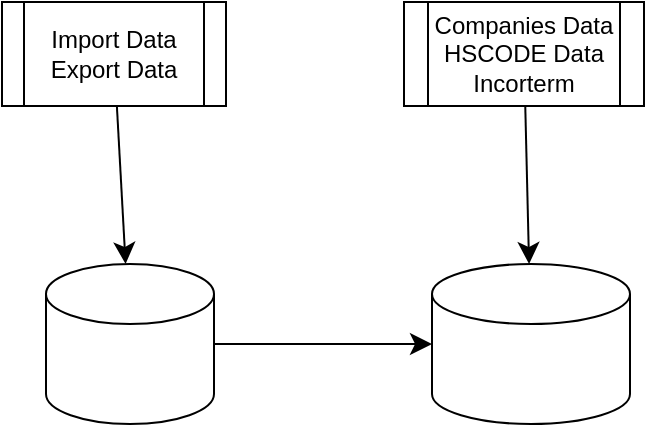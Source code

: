 <mxfile version="26.0.10">
  <diagram name="Page-1" id="zkAXW22E6kWiDa5VIobu">
    <mxGraphModel dx="424" dy="715" grid="0" gridSize="10" guides="1" tooltips="1" connect="1" arrows="1" fold="1" page="0" pageScale="1" pageWidth="850" pageHeight="1100" math="0" shadow="0">
      <root>
        <mxCell id="0" />
        <mxCell id="1" parent="0" />
        <mxCell id="xkvlEjj2k6D8jLxlaUt7-3" value="" style="edgeStyle=none;curved=1;rounded=0;orthogonalLoop=1;jettySize=auto;html=1;fontSize=12;startSize=8;endSize=8;" parent="1" source="xkvlEjj2k6D8jLxlaUt7-1" target="xkvlEjj2k6D8jLxlaUt7-2" edge="1">
          <mxGeometry relative="1" as="geometry" />
        </mxCell>
        <object label="Import Data&lt;div&gt;Export Data&lt;/div&gt;" Imp_Data="" id="xkvlEjj2k6D8jLxlaUt7-1">
          <mxCell style="shape=process;whiteSpace=wrap;html=1;backgroundOutline=1;" parent="1" vertex="1">
            <mxGeometry x="22" y="-57" width="112" height="52" as="geometry" />
          </mxCell>
        </object>
        <mxCell id="xkvlEjj2k6D8jLxlaUt7-2" value="" style="shape=cylinder3;whiteSpace=wrap;html=1;boundedLbl=1;backgroundOutline=1;size=15;" parent="1" vertex="1">
          <mxGeometry x="44" y="74" width="84" height="80" as="geometry" />
        </mxCell>
        <mxCell id="xkvlEjj2k6D8jLxlaUt7-6" value="" style="edgeStyle=none;curved=1;rounded=0;orthogonalLoop=1;jettySize=auto;html=1;fontSize=12;startSize=8;endSize=8;" parent="1" source="xkvlEjj2k6D8jLxlaUt7-4" target="xkvlEjj2k6D8jLxlaUt7-5" edge="1">
          <mxGeometry relative="1" as="geometry" />
        </mxCell>
        <object label="Companies Data&lt;div&gt;HSCODE Data&lt;/div&gt;&lt;div&gt;Incorterm&lt;/div&gt;" Imp_Data="" id="xkvlEjj2k6D8jLxlaUt7-4">
          <mxCell style="shape=process;whiteSpace=wrap;html=1;backgroundOutline=1;" parent="1" vertex="1">
            <mxGeometry x="223" y="-57" width="120" height="52" as="geometry" />
          </mxCell>
        </object>
        <mxCell id="xkvlEjj2k6D8jLxlaUt7-7" style="edgeStyle=none;curved=1;rounded=0;orthogonalLoop=1;jettySize=auto;html=1;fontSize=12;startSize=8;endSize=8;entryX=0;entryY=0.5;entryDx=0;entryDy=0;entryPerimeter=0;" parent="1" source="xkvlEjj2k6D8jLxlaUt7-2" target="xkvlEjj2k6D8jLxlaUt7-5" edge="1">
          <mxGeometry relative="1" as="geometry">
            <mxPoint x="260" y="175" as="targetPoint" />
          </mxGeometry>
        </mxCell>
        <mxCell id="xkvlEjj2k6D8jLxlaUt7-5" value="" style="shape=cylinder3;whiteSpace=wrap;html=1;boundedLbl=1;backgroundOutline=1;size=15;" parent="1" vertex="1">
          <mxGeometry x="237" y="74" width="99" height="80" as="geometry" />
        </mxCell>
      </root>
    </mxGraphModel>
  </diagram>
</mxfile>
